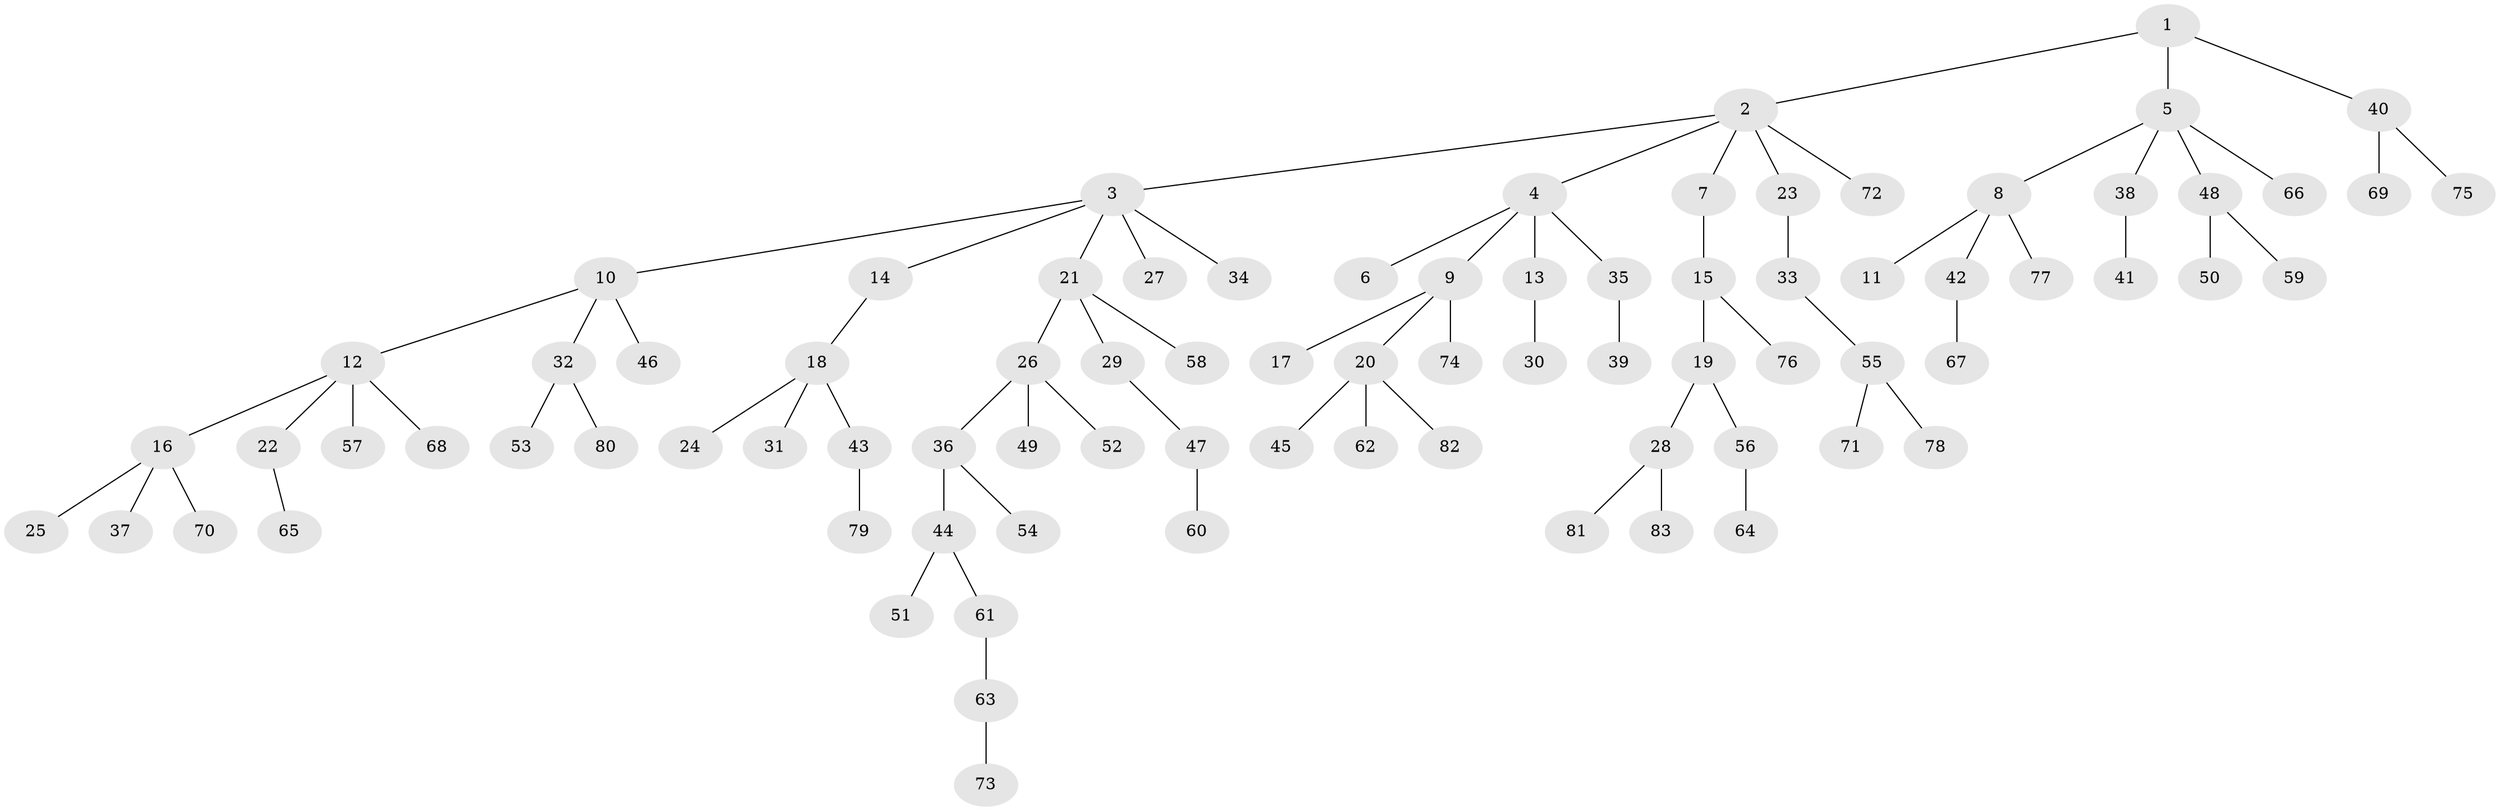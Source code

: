 // Generated by graph-tools (version 1.1) at 2025/11/02/27/25 16:11:27]
// undirected, 83 vertices, 82 edges
graph export_dot {
graph [start="1"]
  node [color=gray90,style=filled];
  1;
  2;
  3;
  4;
  5;
  6;
  7;
  8;
  9;
  10;
  11;
  12;
  13;
  14;
  15;
  16;
  17;
  18;
  19;
  20;
  21;
  22;
  23;
  24;
  25;
  26;
  27;
  28;
  29;
  30;
  31;
  32;
  33;
  34;
  35;
  36;
  37;
  38;
  39;
  40;
  41;
  42;
  43;
  44;
  45;
  46;
  47;
  48;
  49;
  50;
  51;
  52;
  53;
  54;
  55;
  56;
  57;
  58;
  59;
  60;
  61;
  62;
  63;
  64;
  65;
  66;
  67;
  68;
  69;
  70;
  71;
  72;
  73;
  74;
  75;
  76;
  77;
  78;
  79;
  80;
  81;
  82;
  83;
  1 -- 2;
  1 -- 5;
  1 -- 40;
  2 -- 3;
  2 -- 4;
  2 -- 7;
  2 -- 23;
  2 -- 72;
  3 -- 10;
  3 -- 14;
  3 -- 21;
  3 -- 27;
  3 -- 34;
  4 -- 6;
  4 -- 9;
  4 -- 13;
  4 -- 35;
  5 -- 8;
  5 -- 38;
  5 -- 48;
  5 -- 66;
  7 -- 15;
  8 -- 11;
  8 -- 42;
  8 -- 77;
  9 -- 17;
  9 -- 20;
  9 -- 74;
  10 -- 12;
  10 -- 32;
  10 -- 46;
  12 -- 16;
  12 -- 22;
  12 -- 57;
  12 -- 68;
  13 -- 30;
  14 -- 18;
  15 -- 19;
  15 -- 76;
  16 -- 25;
  16 -- 37;
  16 -- 70;
  18 -- 24;
  18 -- 31;
  18 -- 43;
  19 -- 28;
  19 -- 56;
  20 -- 45;
  20 -- 62;
  20 -- 82;
  21 -- 26;
  21 -- 29;
  21 -- 58;
  22 -- 65;
  23 -- 33;
  26 -- 36;
  26 -- 49;
  26 -- 52;
  28 -- 81;
  28 -- 83;
  29 -- 47;
  32 -- 53;
  32 -- 80;
  33 -- 55;
  35 -- 39;
  36 -- 44;
  36 -- 54;
  38 -- 41;
  40 -- 69;
  40 -- 75;
  42 -- 67;
  43 -- 79;
  44 -- 51;
  44 -- 61;
  47 -- 60;
  48 -- 50;
  48 -- 59;
  55 -- 71;
  55 -- 78;
  56 -- 64;
  61 -- 63;
  63 -- 73;
}
